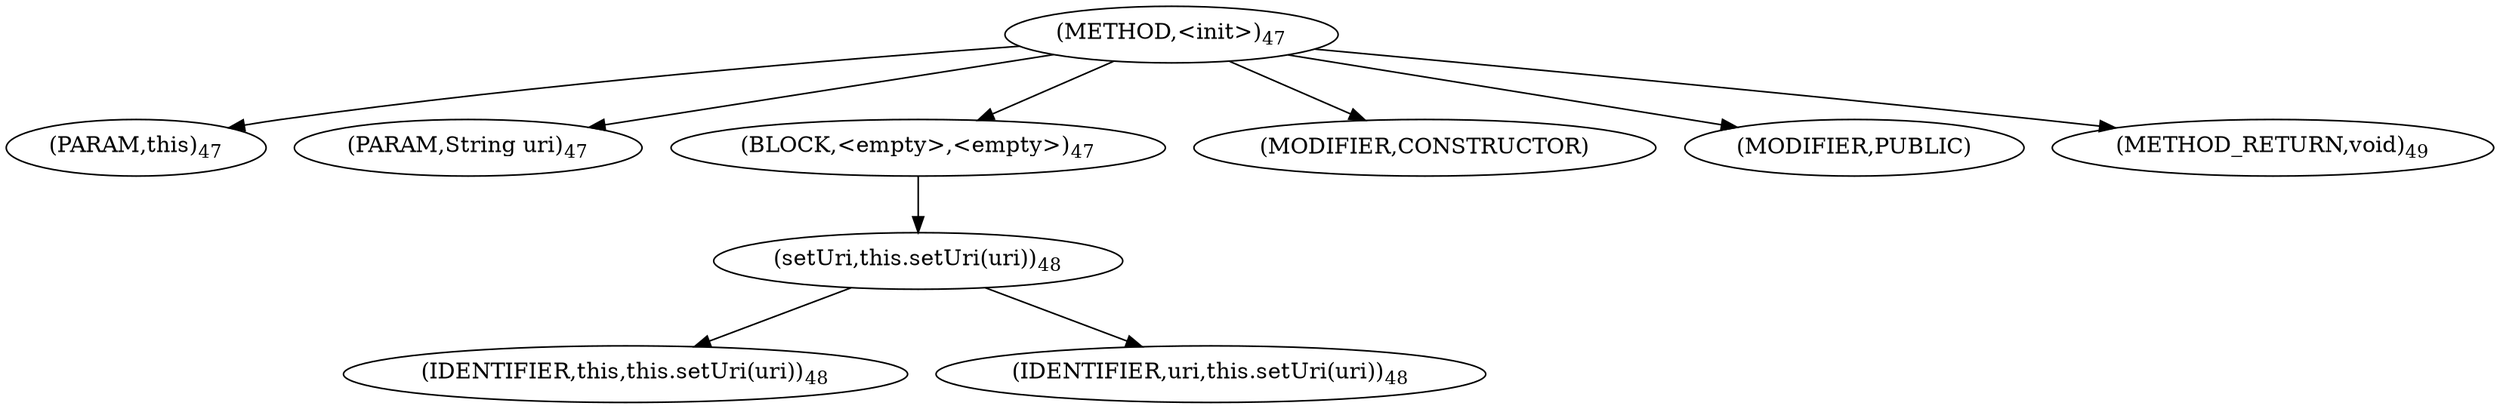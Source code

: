 digraph "&lt;init&gt;" {  
"60" [label = <(METHOD,&lt;init&gt;)<SUB>47</SUB>> ]
"4" [label = <(PARAM,this)<SUB>47</SUB>> ]
"61" [label = <(PARAM,String uri)<SUB>47</SUB>> ]
"62" [label = <(BLOCK,&lt;empty&gt;,&lt;empty&gt;)<SUB>47</SUB>> ]
"63" [label = <(setUri,this.setUri(uri))<SUB>48</SUB>> ]
"3" [label = <(IDENTIFIER,this,this.setUri(uri))<SUB>48</SUB>> ]
"64" [label = <(IDENTIFIER,uri,this.setUri(uri))<SUB>48</SUB>> ]
"65" [label = <(MODIFIER,CONSTRUCTOR)> ]
"66" [label = <(MODIFIER,PUBLIC)> ]
"67" [label = <(METHOD_RETURN,void)<SUB>49</SUB>> ]
  "60" -> "4" 
  "60" -> "61" 
  "60" -> "62" 
  "60" -> "65" 
  "60" -> "66" 
  "60" -> "67" 
  "62" -> "63" 
  "63" -> "3" 
  "63" -> "64" 
}
